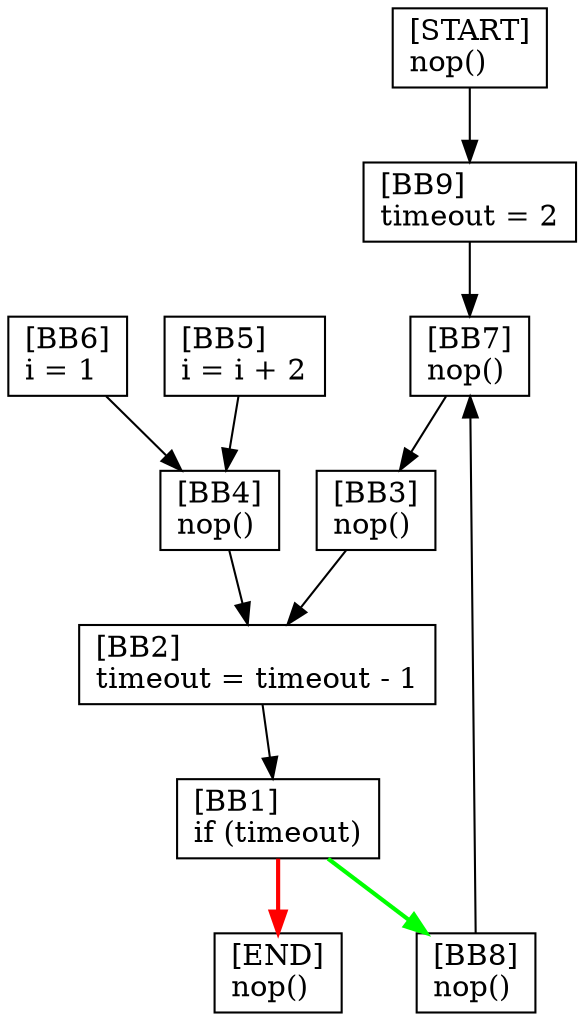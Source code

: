 digraph {
  node [shape=box]
  BB9 [label="[BB9]\ltimeout = 2\l"];
  BB8 [label="[BB8]\lnop()\l"];
  BB7 [label="[BB7]\lnop()\l"];
  BB6 [label="[BB6]\li = 1\l"];
  BB1 [label="[BB1]\lif (timeout)\l"];
  START [label="[START]\lnop()\l"];
  END [label="[END]\lnop()\l"];
  BB2 [label="[BB2]\ltimeout = timeout - 1\l"];
  BB3 [label="[BB3]\lnop()\l"];
  BB4 [label="[BB4]\lnop()\l"];
  BB5 [label="[BB5]\li = i + 2\l"];
  BB1 -> END [color=red, penwidth=2];
  BB9 -> BB7;
  START -> BB9;
  BB5 -> BB4;
  BB8 -> BB7;
  BB6 -> BB4;
  BB3 -> BB2;
  BB1 -> BB8 [color=green, penwidth=2];
  BB7 -> BB3;
  BB2 -> BB1;
  BB4 -> BB2;
}
